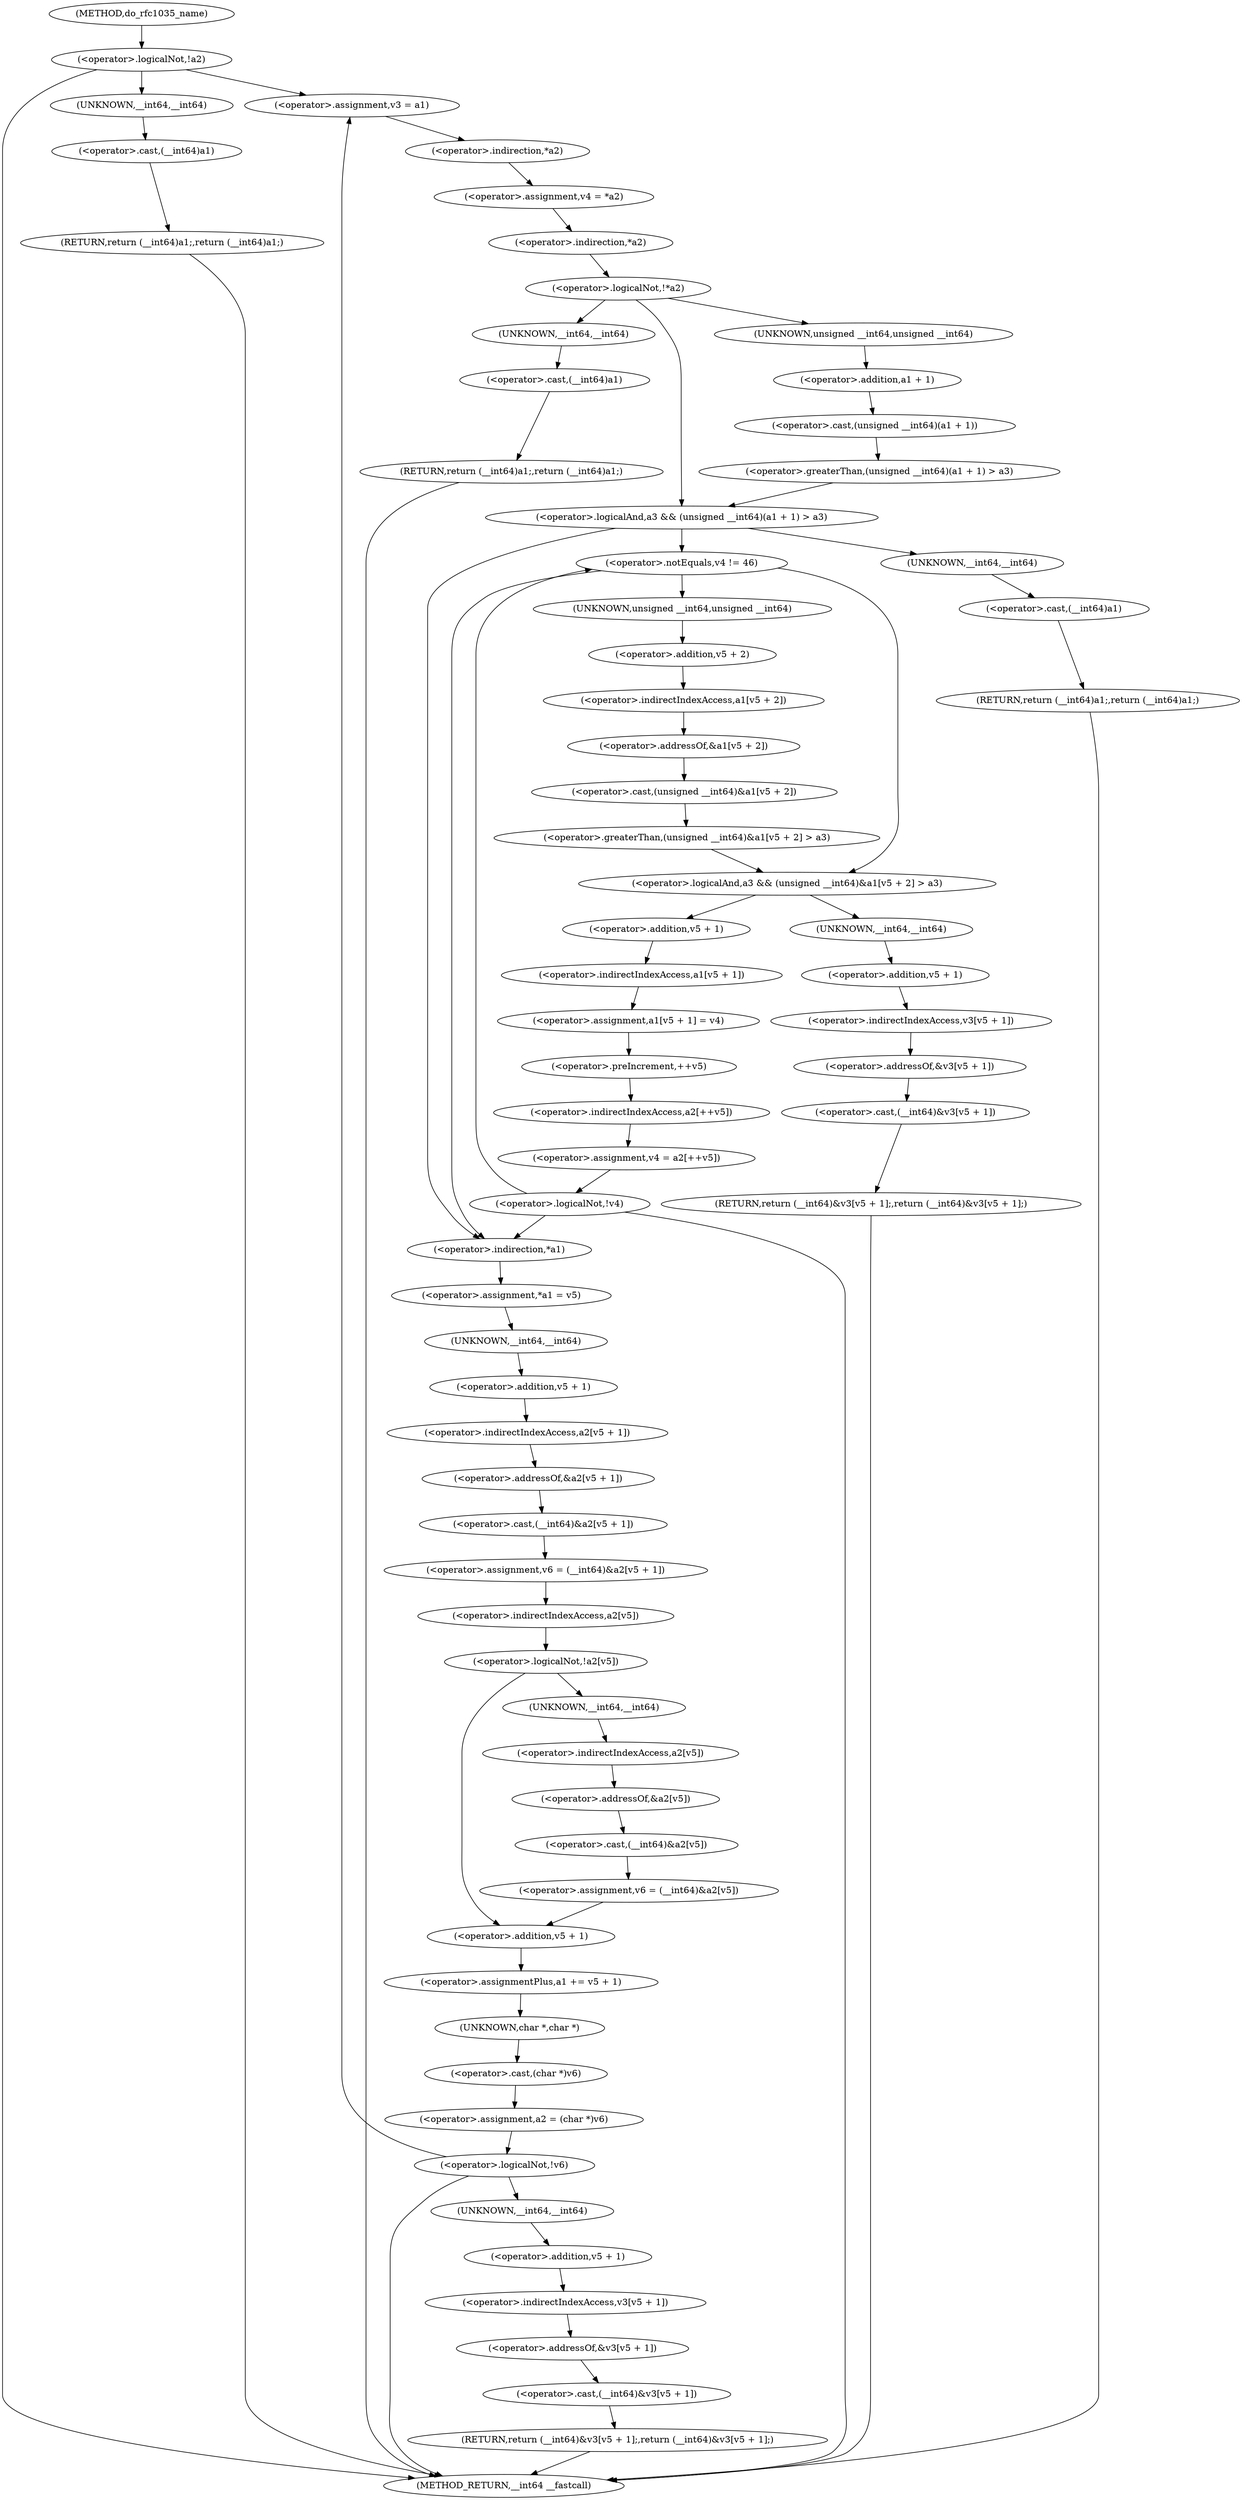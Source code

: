 digraph do_rfc1035_name {  
"1000115" [label = "(<operator>.logicalNot,!a2)" ]
"1000117" [label = "(RETURN,return (__int64)a1;,return (__int64)a1;)" ]
"1000118" [label = "(<operator>.cast,(__int64)a1)" ]
"1000119" [label = "(UNKNOWN,__int64,__int64)" ]
"1000124" [label = "(<operator>.assignment,v3 = a1)" ]
"1000127" [label = "(<operator>.assignment,v4 = *a2)" ]
"1000129" [label = "(<operator>.indirection,*a2)" ]
"1000132" [label = "(<operator>.logicalNot,!*a2)" ]
"1000133" [label = "(<operator>.indirection,*a2)" ]
"1000135" [label = "(RETURN,return (__int64)a1;,return (__int64)a1;)" ]
"1000136" [label = "(<operator>.cast,(__int64)a1)" ]
"1000137" [label = "(UNKNOWN,__int64,__int64)" ]
"1000140" [label = "(<operator>.logicalAnd,a3 && (unsigned __int64)(a1 + 1) > a3)" ]
"1000142" [label = "(<operator>.greaterThan,(unsigned __int64)(a1 + 1) > a3)" ]
"1000143" [label = "(<operator>.cast,(unsigned __int64)(a1 + 1))" ]
"1000144" [label = "(UNKNOWN,unsigned __int64,unsigned __int64)" ]
"1000145" [label = "(<operator>.addition,a1 + 1)" ]
"1000149" [label = "(RETURN,return (__int64)a1;,return (__int64)a1;)" ]
"1000150" [label = "(<operator>.cast,(__int64)a1)" ]
"1000151" [label = "(UNKNOWN,__int64,__int64)" ]
"1000158" [label = "(<operator>.notEquals,v4 != 46)" ]
"1000163" [label = "(<operator>.logicalAnd,a3 && (unsigned __int64)&a1[v5 + 2] > a3)" ]
"1000165" [label = "(<operator>.greaterThan,(unsigned __int64)&a1[v5 + 2] > a3)" ]
"1000166" [label = "(<operator>.cast,(unsigned __int64)&a1[v5 + 2])" ]
"1000167" [label = "(UNKNOWN,unsigned __int64,unsigned __int64)" ]
"1000168" [label = "(<operator>.addressOf,&a1[v5 + 2])" ]
"1000169" [label = "(<operator>.indirectIndexAccess,a1[v5 + 2])" ]
"1000171" [label = "(<operator>.addition,v5 + 2)" ]
"1000175" [label = "(RETURN,return (__int64)&v3[v5 + 1];,return (__int64)&v3[v5 + 1];)" ]
"1000176" [label = "(<operator>.cast,(__int64)&v3[v5 + 1])" ]
"1000177" [label = "(UNKNOWN,__int64,__int64)" ]
"1000178" [label = "(<operator>.addressOf,&v3[v5 + 1])" ]
"1000179" [label = "(<operator>.indirectIndexAccess,v3[v5 + 1])" ]
"1000181" [label = "(<operator>.addition,v5 + 1)" ]
"1000184" [label = "(<operator>.assignment,a1[v5 + 1] = v4)" ]
"1000185" [label = "(<operator>.indirectIndexAccess,a1[v5 + 1])" ]
"1000187" [label = "(<operator>.addition,v5 + 1)" ]
"1000191" [label = "(<operator>.assignment,v4 = a2[++v5])" ]
"1000193" [label = "(<operator>.indirectIndexAccess,a2[++v5])" ]
"1000195" [label = "(<operator>.preIncrement,++v5)" ]
"1000198" [label = "(<operator>.logicalNot,!v4)" ]
"1000201" [label = "(<operator>.assignment,*a1 = v5)" ]
"1000202" [label = "(<operator>.indirection,*a1)" ]
"1000205" [label = "(<operator>.assignment,v6 = (__int64)&a2[v5 + 1])" ]
"1000207" [label = "(<operator>.cast,(__int64)&a2[v5 + 1])" ]
"1000208" [label = "(UNKNOWN,__int64,__int64)" ]
"1000209" [label = "(<operator>.addressOf,&a2[v5 + 1])" ]
"1000210" [label = "(<operator>.indirectIndexAccess,a2[v5 + 1])" ]
"1000212" [label = "(<operator>.addition,v5 + 1)" ]
"1000216" [label = "(<operator>.logicalNot,!a2[v5])" ]
"1000217" [label = "(<operator>.indirectIndexAccess,a2[v5])" ]
"1000220" [label = "(<operator>.assignment,v6 = (__int64)&a2[v5])" ]
"1000222" [label = "(<operator>.cast,(__int64)&a2[v5])" ]
"1000223" [label = "(UNKNOWN,__int64,__int64)" ]
"1000224" [label = "(<operator>.addressOf,&a2[v5])" ]
"1000225" [label = "(<operator>.indirectIndexAccess,a2[v5])" ]
"1000228" [label = "(<operator>.assignmentPlus,a1 += v5 + 1)" ]
"1000230" [label = "(<operator>.addition,v5 + 1)" ]
"1000233" [label = "(<operator>.assignment,a2 = (char *)v6)" ]
"1000235" [label = "(<operator>.cast,(char *)v6)" ]
"1000236" [label = "(UNKNOWN,char *,char *)" ]
"1000239" [label = "(<operator>.logicalNot,!v6)" ]
"1000241" [label = "(RETURN,return (__int64)&v3[v5 + 1];,return (__int64)&v3[v5 + 1];)" ]
"1000242" [label = "(<operator>.cast,(__int64)&v3[v5 + 1])" ]
"1000243" [label = "(UNKNOWN,__int64,__int64)" ]
"1000244" [label = "(<operator>.addressOf,&v3[v5 + 1])" ]
"1000245" [label = "(<operator>.indirectIndexAccess,v3[v5 + 1])" ]
"1000247" [label = "(<operator>.addition,v5 + 1)" ]
"1000105" [label = "(METHOD,do_rfc1035_name)" ]
"1000250" [label = "(METHOD_RETURN,__int64 __fastcall)" ]
  "1000115" -> "1000119" 
  "1000115" -> "1000250" 
  "1000115" -> "1000124" 
  "1000117" -> "1000250" 
  "1000118" -> "1000117" 
  "1000119" -> "1000118" 
  "1000124" -> "1000129" 
  "1000127" -> "1000133" 
  "1000129" -> "1000127" 
  "1000132" -> "1000137" 
  "1000132" -> "1000144" 
  "1000132" -> "1000140" 
  "1000133" -> "1000132" 
  "1000135" -> "1000250" 
  "1000136" -> "1000135" 
  "1000137" -> "1000136" 
  "1000140" -> "1000151" 
  "1000140" -> "1000158" 
  "1000140" -> "1000202" 
  "1000142" -> "1000140" 
  "1000143" -> "1000142" 
  "1000144" -> "1000145" 
  "1000145" -> "1000143" 
  "1000149" -> "1000250" 
  "1000150" -> "1000149" 
  "1000151" -> "1000150" 
  "1000158" -> "1000167" 
  "1000158" -> "1000163" 
  "1000158" -> "1000202" 
  "1000163" -> "1000177" 
  "1000163" -> "1000187" 
  "1000165" -> "1000163" 
  "1000166" -> "1000165" 
  "1000167" -> "1000171" 
  "1000168" -> "1000166" 
  "1000169" -> "1000168" 
  "1000171" -> "1000169" 
  "1000175" -> "1000250" 
  "1000176" -> "1000175" 
  "1000177" -> "1000181" 
  "1000178" -> "1000176" 
  "1000179" -> "1000178" 
  "1000181" -> "1000179" 
  "1000184" -> "1000195" 
  "1000185" -> "1000184" 
  "1000187" -> "1000185" 
  "1000191" -> "1000198" 
  "1000193" -> "1000191" 
  "1000195" -> "1000193" 
  "1000198" -> "1000158" 
  "1000198" -> "1000250" 
  "1000198" -> "1000202" 
  "1000201" -> "1000208" 
  "1000202" -> "1000201" 
  "1000205" -> "1000217" 
  "1000207" -> "1000205" 
  "1000208" -> "1000212" 
  "1000209" -> "1000207" 
  "1000210" -> "1000209" 
  "1000212" -> "1000210" 
  "1000216" -> "1000223" 
  "1000216" -> "1000230" 
  "1000217" -> "1000216" 
  "1000220" -> "1000230" 
  "1000222" -> "1000220" 
  "1000223" -> "1000225" 
  "1000224" -> "1000222" 
  "1000225" -> "1000224" 
  "1000228" -> "1000236" 
  "1000230" -> "1000228" 
  "1000233" -> "1000239" 
  "1000235" -> "1000233" 
  "1000236" -> "1000235" 
  "1000239" -> "1000243" 
  "1000239" -> "1000250" 
  "1000239" -> "1000124" 
  "1000241" -> "1000250" 
  "1000242" -> "1000241" 
  "1000243" -> "1000247" 
  "1000244" -> "1000242" 
  "1000245" -> "1000244" 
  "1000247" -> "1000245" 
  "1000105" -> "1000115" 
}
